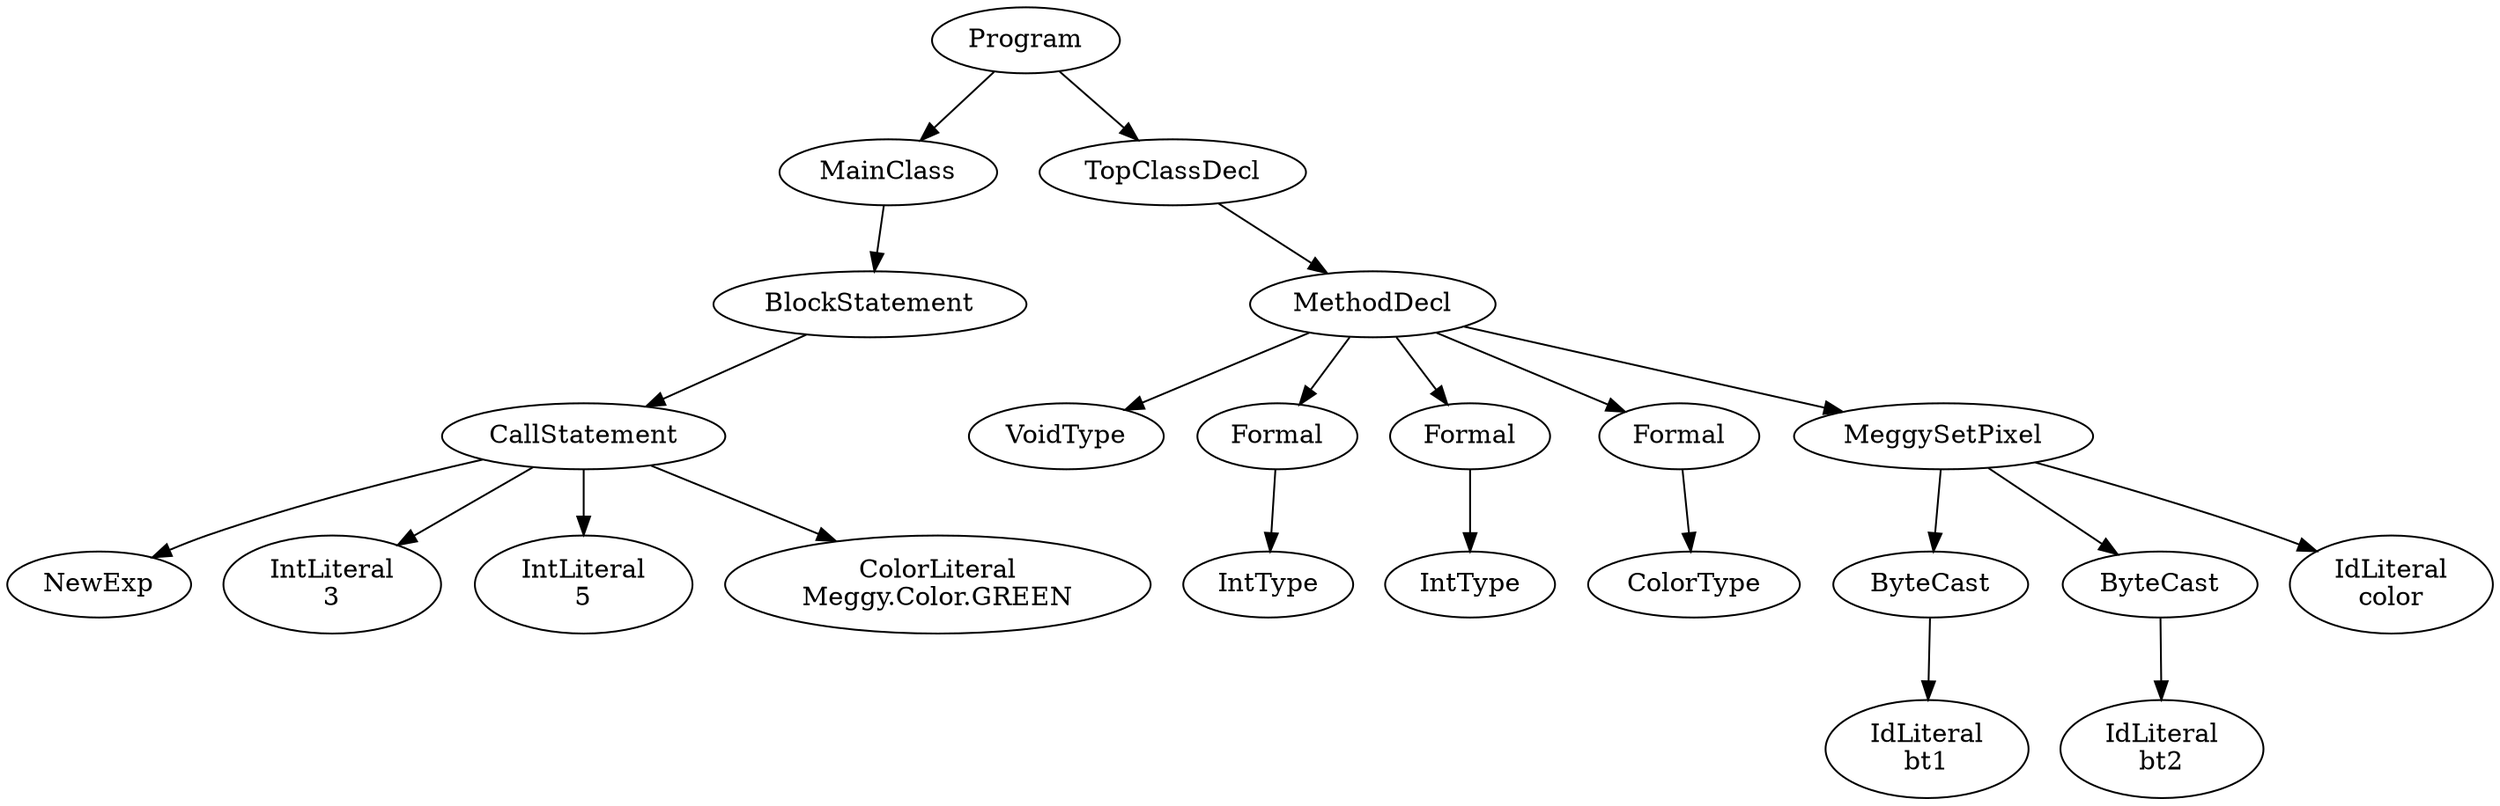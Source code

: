 digraph ASTGraph {
0 [ label="Program" ];
1 [ label="MainClass" ];
0 -> 1
2 [ label="BlockStatement" ];
1 -> 2
3 [ label="CallStatement" ];
2 -> 3
4 [ label="NewExp" ];
3 -> 4
5 [ label="IntLiteral\n3" ];
3 -> 5
6 [ label="IntLiteral\n5" ];
3 -> 6
7 [ label="ColorLiteral\nMeggy.Color.GREEN" ];
3 -> 7
8 [ label="TopClassDecl" ];
0 -> 8
9 [ label="MethodDecl" ];
8 -> 9
10 [ label="VoidType" ];
9 -> 10
11 [ label="Formal" ];
9 -> 11
12 [ label="IntType" ];
11 -> 12
13 [ label="Formal" ];
9 -> 13
14 [ label="IntType" ];
13 -> 14
15 [ label="Formal" ];
9 -> 15
16 [ label="ColorType" ];
15 -> 16
17 [ label="MeggySetPixel" ];
9 -> 17
18 [ label="ByteCast" ];
17 -> 18
19 [ label="IdLiteral\nbt1" ];
18 -> 19
20 [ label="ByteCast" ];
17 -> 20
21 [ label="IdLiteral\nbt2" ];
20 -> 21
22 [ label="IdLiteral\ncolor" ];
17 -> 22
}
